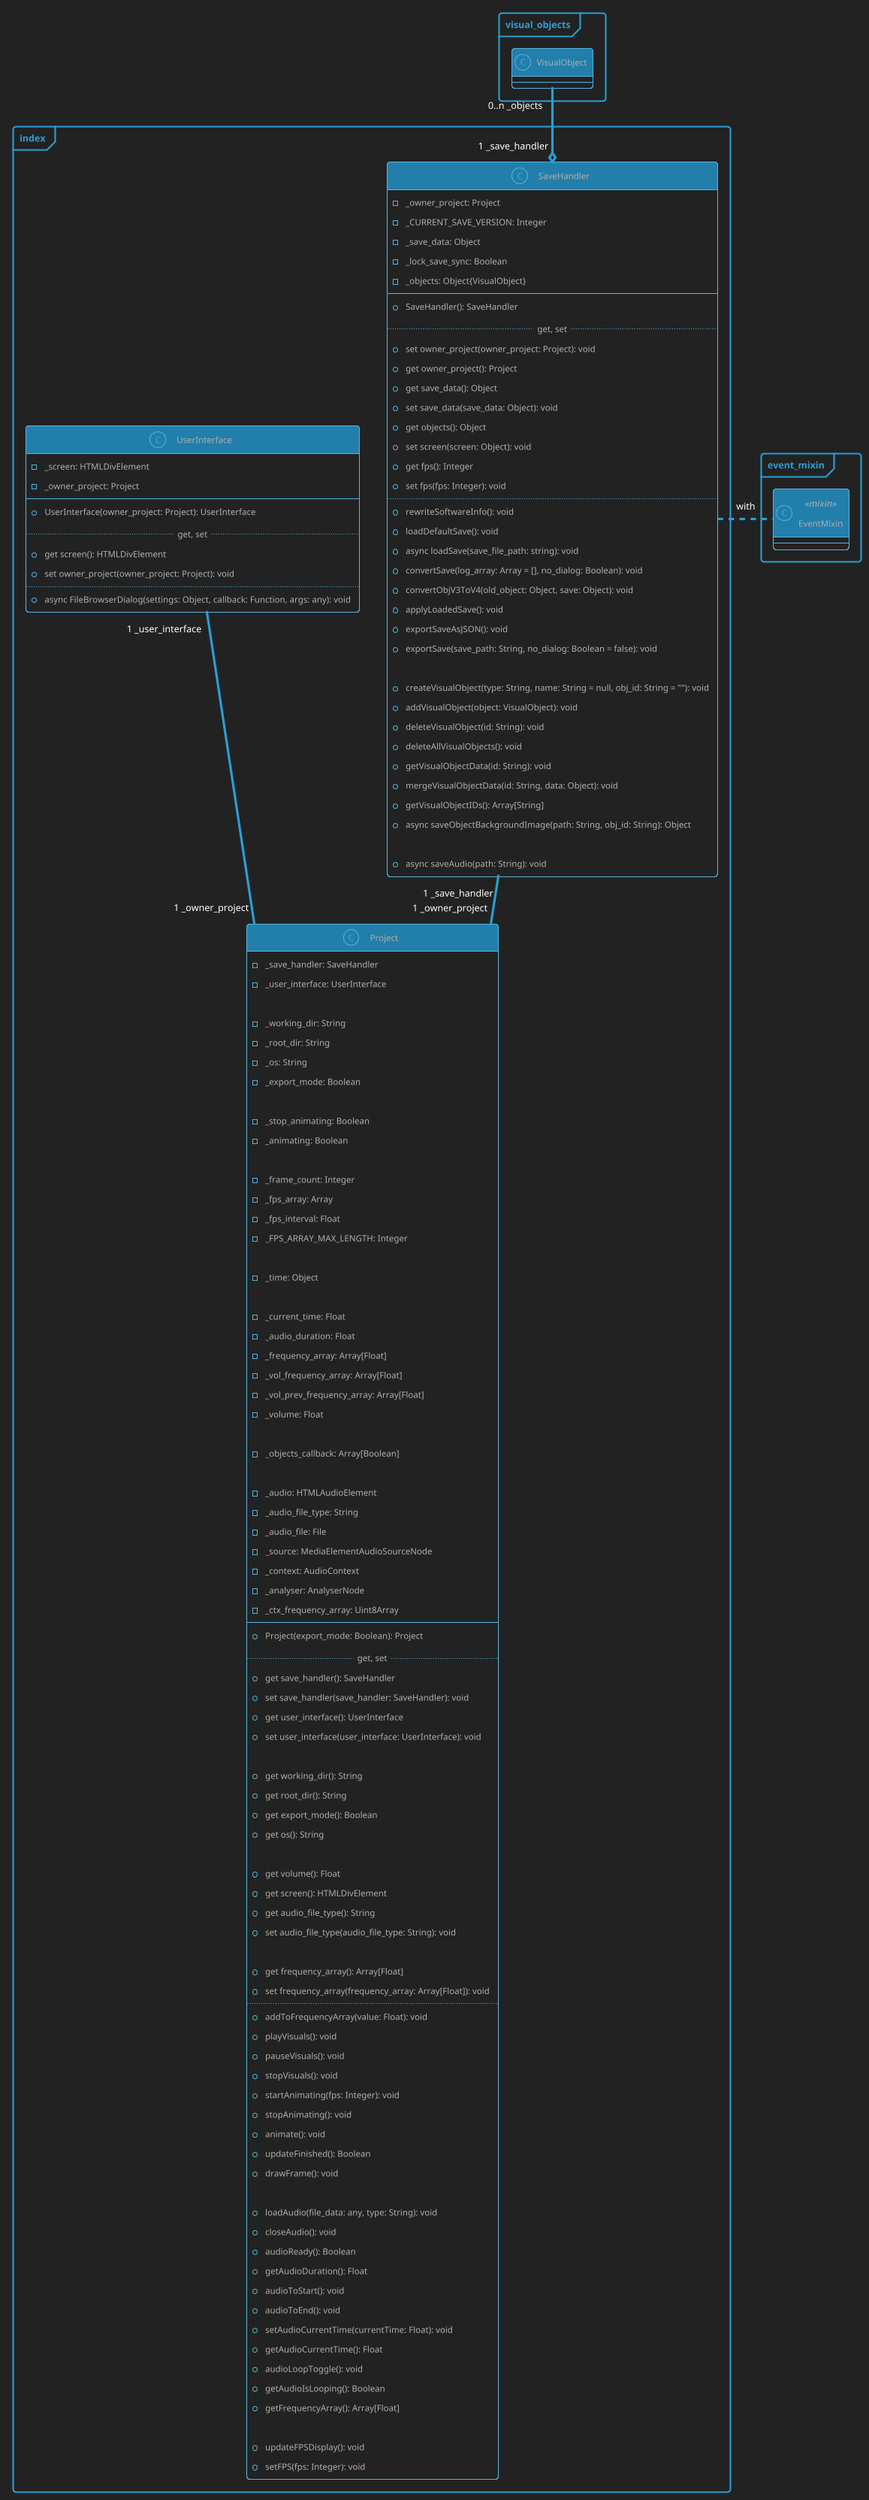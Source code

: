 'MIT License - Copyright (c) 2020-2021 Picorims

@startuml index
!theme cyborg-outline
skinparam BackgroundColor #222222
' skinparam groupInheritance 2
skinparam PackageStyle frame

package "visual_objects" {
    class VisualObject {}
}

package "event_mixin" {
    class EventMixin <<mixin>> {}
}

package "index" {
    class SaveHandler {
        - _owner_project: Project
        - _CURRENT_SAVE_VERSION: Integer
        - _save_data: Object
        - _lock_save_sync: Boolean
        - _objects: Object{VisualObject}
        --
        + SaveHandler(): SaveHandler
        ..get, set..
        + set owner_project(owner_project: Project): void
        + get owner_project(): Project
        + get save_data(): Object
        + set save_data(save_data: Object): void
        + get objects(): Object
        + set screen(screen: Object): void
        + get fps(): Integer
        + set fps(fps: Integer): void
        ..
        + rewriteSoftwareInfo(): void
        + loadDefaultSave(): void
        + async loadSave(save_file_path: string): void
        + convertSave(log_array: Array = [], no_dialog: Boolean): void
        + convertObjV3ToV4(old_object: Object, save: Object): void
        + applyLoadedSave(): void
        + exportSaveAsJSON(): void
        + exportSave(save_path: String, no_dialog: Boolean = false): void
        
        + createVisualObject(type: String, name: String = null, obj_id: String = ""): void
        + addVisualObject(object: VisualObject): void
        + deleteVisualObject(id: String): void
        + deleteAllVisualObjects(): void
        + getVisualObjectData(id: String): void
        + mergeVisualObjectData(id: String, data: Object): void
        + getVisualObjectIDs(): Array[String]
        + async saveObjectBackgroundImage(path: String, obj_id: String): Object

        + async saveAudio(path: String): void
    }
    SaveHandler "1 _save_handler" -- "1 _owner_project" Project
    SaveHandler "1 _save_handler" o-up- "0..n _objects" VisualObject
    SaveHandler .right. EventMixin: with

    class Project {
        - _save_handler: SaveHandler
        - _user_interface: UserInterface

        - _working_dir: String
        - _root_dir: String
        - _os: String
        - _export_mode: Boolean

        - _stop_animating: Boolean
        - _animating: Boolean

        - _frame_count: Integer
        - _fps_array: Array
        - _fps_interval: Float
        - _FPS_ARRAY_MAX_LENGTH: Integer

        - _time: Object

        - _current_time: Float
        - _audio_duration: Float
        - _frequency_array: Array[Float]
        - _vol_frequency_array: Array[Float]
        - _vol_prev_frequency_array: Array[Float]
        - _volume: Float
    
        - _objects_callback: Array[Boolean]

        - _audio: HTMLAudioElement
        - _audio_file_type: String
        - _audio_file: File
        - _source: MediaElementAudioSourceNode
        - _context: AudioContext
        - _analyser: AnalyserNode
        - _ctx_frequency_array: Uint8Array
        --
        + Project(export_mode: Boolean): Project
        ..get, set..
        + get save_handler(): SaveHandler
        + set save_handler(save_handler: SaveHandler): void
        + get user_interface(): UserInterface
        + set user_interface(user_interface: UserInterface): void

        + get working_dir(): String
        + get root_dir(): String
        + get export_mode(): Boolean
        + get os(): String

        + get volume(): Float
        + get screen(): HTMLDivElement
        + get audio_file_type(): String
        + set audio_file_type(audio_file_type: String): void

        + get frequency_array(): Array[Float]
        + set frequency_array(frequency_array: Array[Float]): void
        ..
        + addToFrequencyArray(value: Float): void
        + playVisuals(): void
        + pauseVisuals(): void
        + stopVisuals(): void
        + startAnimating(fps: Integer): void
        + stopAnimating(): void
        + animate(): void
        + updateFinished(): Boolean
        + drawFrame(): void

        + loadAudio(file_data: any, type: String): void
        + closeAudio(): void
        + audioReady(): Boolean
        + getAudioDuration(): Float
        + audioToStart(): void
        + audioToEnd(): void
        + setAudioCurrentTime(currentTime: Float): void
        + getAudioCurrentTime(): Float
        + audioLoopToggle(): void
        + getAudioIsLooping(): Boolean
        + getFrequencyArray(): Array[Float]

        + updateFPSDisplay(): void
        + setFPS(fps: Integer): void
    }

    class UserInterface {
        - _screen: HTMLDivElement
        - _owner_project: Project
        --
        + UserInterface(owner_project: Project): UserInterface
        ..get, set..
        + get screen(): HTMLDivElement
        + set owner_project(owner_project: Project): void
        ..
        + async FileBrowserDialog(settings: Object, callback: Function, args: any): void
    }
    UserInterface "1 _user_interface" -- "1 _owner_project" Project
}